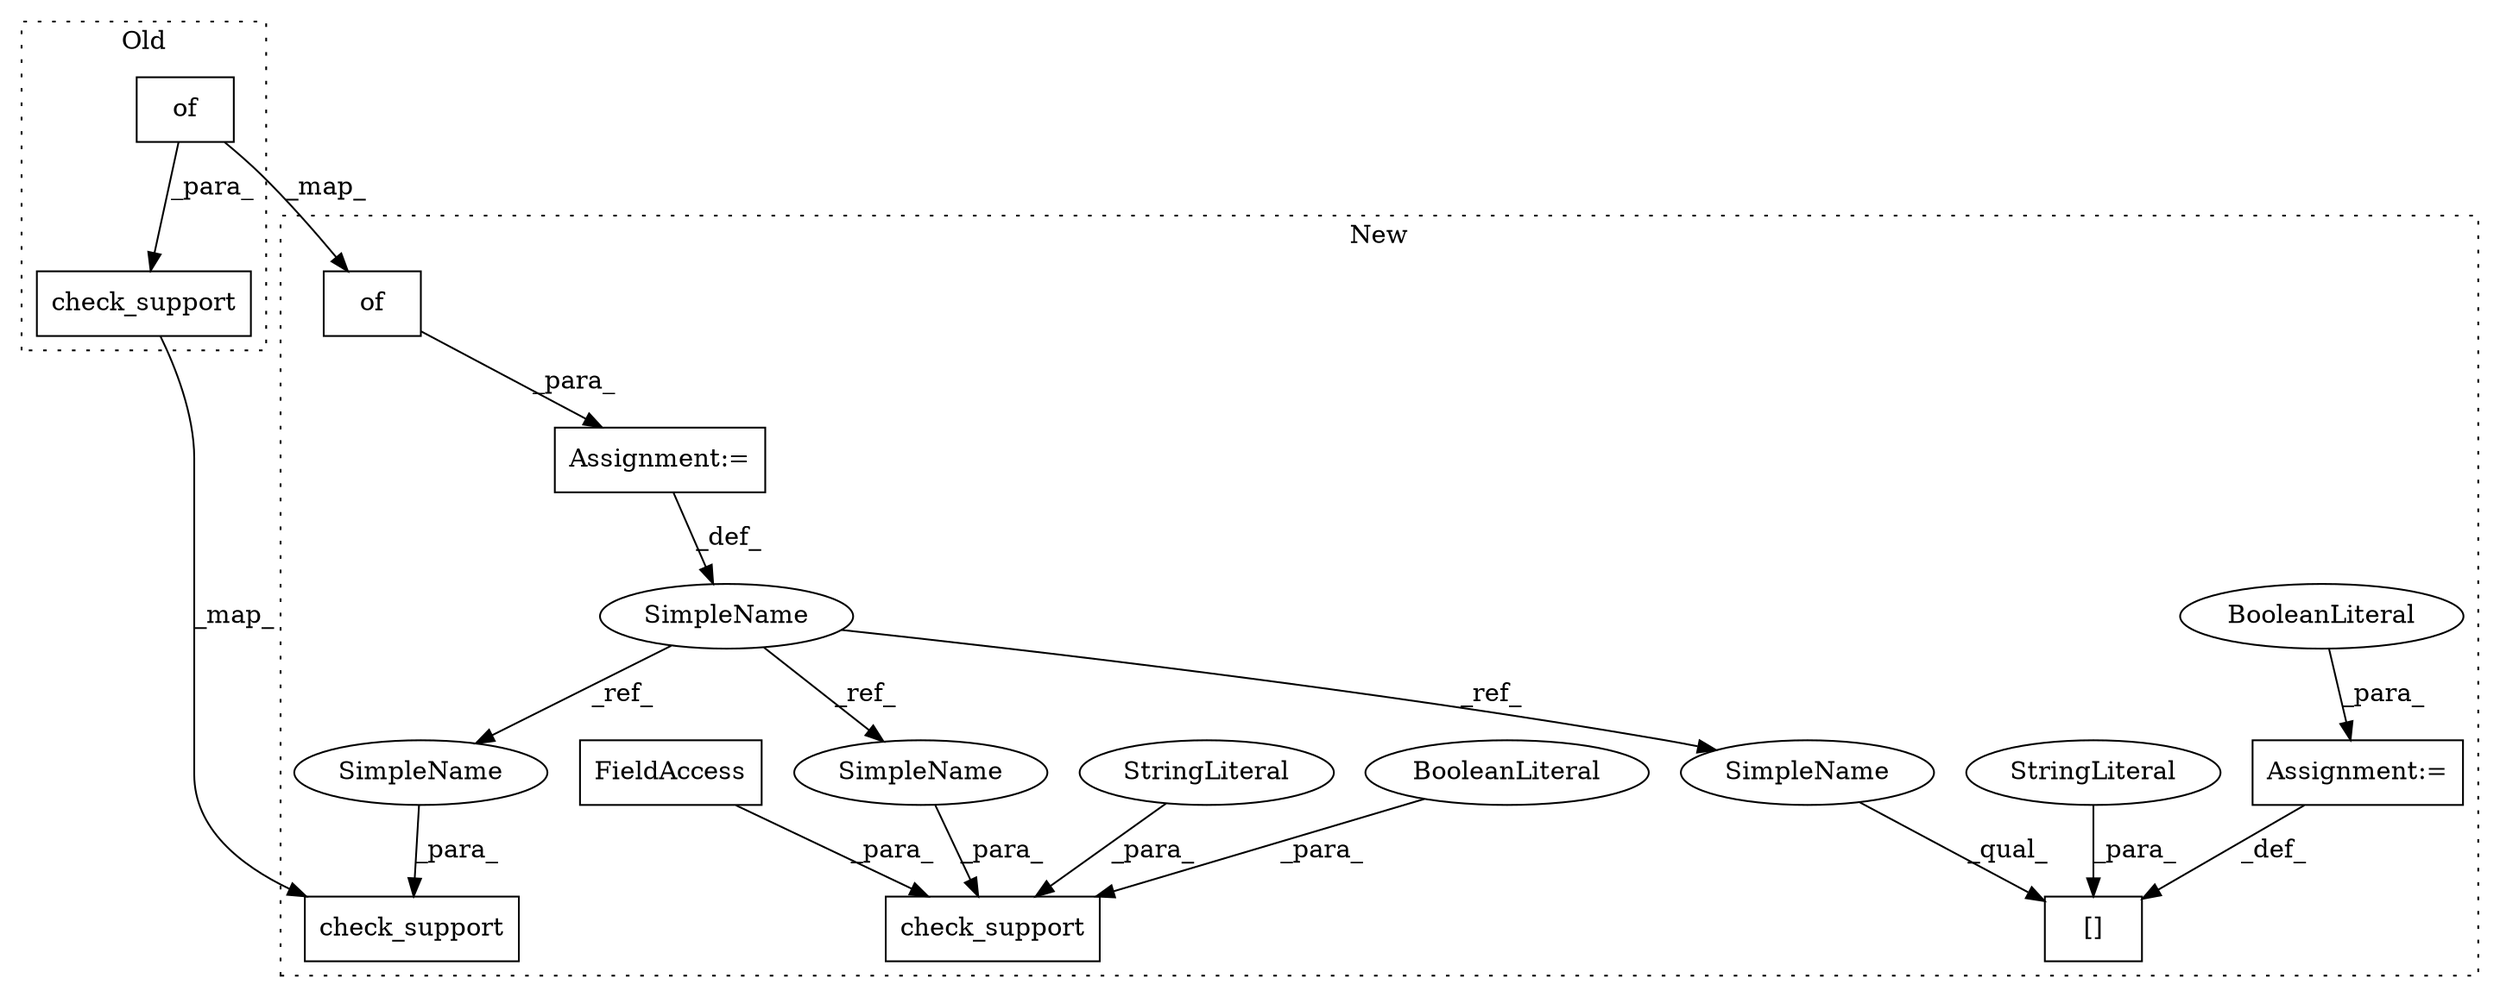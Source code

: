 digraph G {
subgraph cluster0 {
1 [label="check_support" a="32" s="7046,7190" l="14,1" shape="box"];
6 [label="of" a="32" s="7070,7173" l="3,1" shape="box"];
label = "Old";
style="dotted";
}
subgraph cluster1 {
2 [label="check_support" a="32" s="8052,8094" l="14,1" shape="box"];
3 [label="SimpleName" a="42" s="7931" l="6" shape="ellipse"];
4 [label="check_support" a="32" s="8133,8175" l="14,1" shape="box"];
5 [label="[]" a="2" s="8101,8121" l="7,1" shape="box"];
7 [label="of" a="32" s="7942,8045" l="3,1" shape="box"];
8 [label="FieldAccess" a="22" s="8160" l="10" shape="box"];
9 [label="Assignment:=" a="7" s="8122" l="1" shape="box"];
10 [label="BooleanLiteral" a="9" s="8123" l="4" shape="ellipse"];
11 [label="StringLiteral" a="45" s="8147" l="5" shape="ellipse"];
12 [label="Assignment:=" a="7" s="7937" l="1" shape="box"];
13 [label="StringLiteral" a="45" s="8108" l="13" shape="ellipse"];
14 [label="BooleanLiteral" a="9" s="8171" l="4" shape="ellipse"];
15 [label="SimpleName" a="42" s="8101" l="6" shape="ellipse"];
16 [label="SimpleName" a="42" s="8072" l="6" shape="ellipse"];
17 [label="SimpleName" a="42" s="8153" l="6" shape="ellipse"];
label = "New";
style="dotted";
}
1 -> 2 [label="_map_"];
3 -> 17 [label="_ref_"];
3 -> 15 [label="_ref_"];
3 -> 16 [label="_ref_"];
6 -> 7 [label="_map_"];
6 -> 1 [label="_para_"];
7 -> 12 [label="_para_"];
8 -> 4 [label="_para_"];
9 -> 5 [label="_def_"];
10 -> 9 [label="_para_"];
11 -> 4 [label="_para_"];
12 -> 3 [label="_def_"];
13 -> 5 [label="_para_"];
14 -> 4 [label="_para_"];
15 -> 5 [label="_qual_"];
16 -> 2 [label="_para_"];
17 -> 4 [label="_para_"];
}